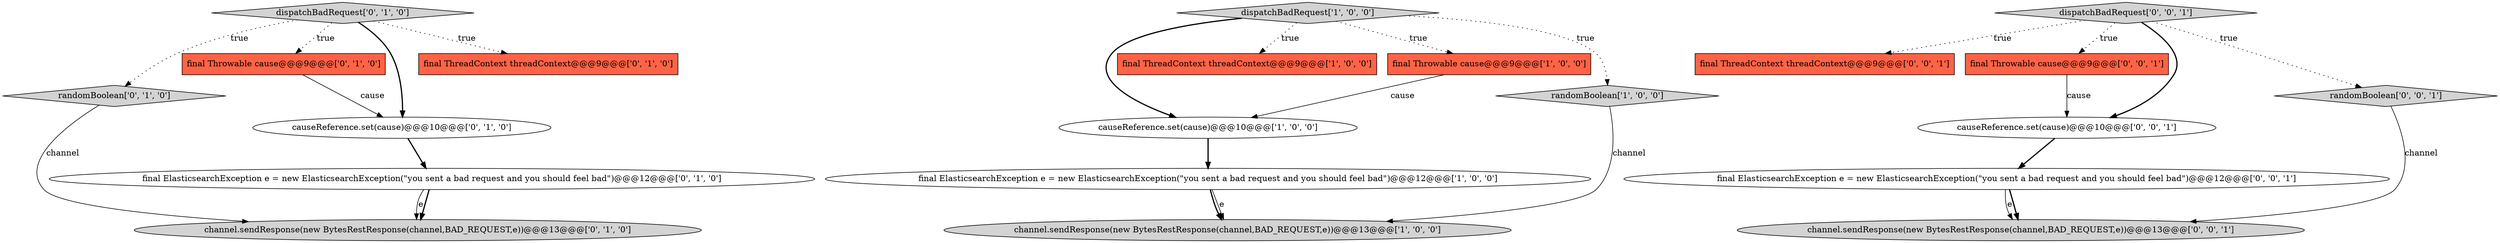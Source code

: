 digraph {
10 [style = filled, label = "dispatchBadRequest['0', '1', '0']", fillcolor = lightgray, shape = diamond image = "AAA0AAABBB2BBB"];
5 [style = filled, label = "causeReference.set(cause)@@@10@@@['1', '0', '0']", fillcolor = white, shape = ellipse image = "AAA0AAABBB1BBB"];
7 [style = filled, label = "randomBoolean['0', '1', '0']", fillcolor = lightgray, shape = diamond image = "AAA0AAABBB2BBB"];
2 [style = filled, label = "dispatchBadRequest['1', '0', '0']", fillcolor = lightgray, shape = diamond image = "AAA0AAABBB1BBB"];
9 [style = filled, label = "final Throwable cause@@@9@@@['0', '1', '0']", fillcolor = tomato, shape = box image = "AAA0AAABBB2BBB"];
1 [style = filled, label = "final ThreadContext threadContext@@@9@@@['1', '0', '0']", fillcolor = tomato, shape = box image = "AAA0AAABBB1BBB"];
3 [style = filled, label = "final Throwable cause@@@9@@@['1', '0', '0']", fillcolor = tomato, shape = box image = "AAA0AAABBB1BBB"];
18 [style = filled, label = "final ThreadContext threadContext@@@9@@@['0', '0', '1']", fillcolor = tomato, shape = box image = "AAA0AAABBB3BBB"];
0 [style = filled, label = "randomBoolean['1', '0', '0']", fillcolor = lightgray, shape = diamond image = "AAA0AAABBB1BBB"];
19 [style = filled, label = "final ElasticsearchException e = new ElasticsearchException(\"you sent a bad request and you should feel bad\")@@@12@@@['0', '0', '1']", fillcolor = white, shape = ellipse image = "AAA0AAABBB3BBB"];
17 [style = filled, label = "final Throwable cause@@@9@@@['0', '0', '1']", fillcolor = tomato, shape = box image = "AAA0AAABBB3BBB"];
20 [style = filled, label = "channel.sendResponse(new BytesRestResponse(channel,BAD_REQUEST,e))@@@13@@@['0', '0', '1']", fillcolor = lightgray, shape = ellipse image = "AAA0AAABBB3BBB"];
16 [style = filled, label = "causeReference.set(cause)@@@10@@@['0', '0', '1']", fillcolor = white, shape = ellipse image = "AAA0AAABBB3BBB"];
14 [style = filled, label = "randomBoolean['0', '0', '1']", fillcolor = lightgray, shape = diamond image = "AAA0AAABBB3BBB"];
12 [style = filled, label = "channel.sendResponse(new BytesRestResponse(channel,BAD_REQUEST,e))@@@13@@@['0', '1', '0']", fillcolor = lightgray, shape = ellipse image = "AAA0AAABBB2BBB"];
4 [style = filled, label = "channel.sendResponse(new BytesRestResponse(channel,BAD_REQUEST,e))@@@13@@@['1', '0', '0']", fillcolor = lightgray, shape = ellipse image = "AAA0AAABBB1BBB"];
6 [style = filled, label = "final ElasticsearchException e = new ElasticsearchException(\"you sent a bad request and you should feel bad\")@@@12@@@['1', '0', '0']", fillcolor = white, shape = ellipse image = "AAA0AAABBB1BBB"];
8 [style = filled, label = "final ElasticsearchException e = new ElasticsearchException(\"you sent a bad request and you should feel bad\")@@@12@@@['0', '1', '0']", fillcolor = white, shape = ellipse image = "AAA0AAABBB2BBB"];
11 [style = filled, label = "causeReference.set(cause)@@@10@@@['0', '1', '0']", fillcolor = white, shape = ellipse image = "AAA0AAABBB2BBB"];
13 [style = filled, label = "final ThreadContext threadContext@@@9@@@['0', '1', '0']", fillcolor = tomato, shape = box image = "AAA0AAABBB2BBB"];
15 [style = filled, label = "dispatchBadRequest['0', '0', '1']", fillcolor = lightgray, shape = diamond image = "AAA0AAABBB3BBB"];
2->3 [style = dotted, label="true"];
19->20 [style = solid, label="e"];
2->0 [style = dotted, label="true"];
14->20 [style = solid, label="channel"];
0->4 [style = solid, label="channel"];
19->20 [style = bold, label=""];
15->18 [style = dotted, label="true"];
7->12 [style = solid, label="channel"];
15->14 [style = dotted, label="true"];
16->19 [style = bold, label=""];
15->16 [style = bold, label=""];
10->9 [style = dotted, label="true"];
17->16 [style = solid, label="cause"];
15->17 [style = dotted, label="true"];
6->4 [style = bold, label=""];
5->6 [style = bold, label=""];
6->4 [style = solid, label="e"];
9->11 [style = solid, label="cause"];
3->5 [style = solid, label="cause"];
10->13 [style = dotted, label="true"];
2->1 [style = dotted, label="true"];
8->12 [style = solid, label="e"];
11->8 [style = bold, label=""];
10->7 [style = dotted, label="true"];
8->12 [style = bold, label=""];
2->5 [style = bold, label=""];
10->11 [style = bold, label=""];
}
